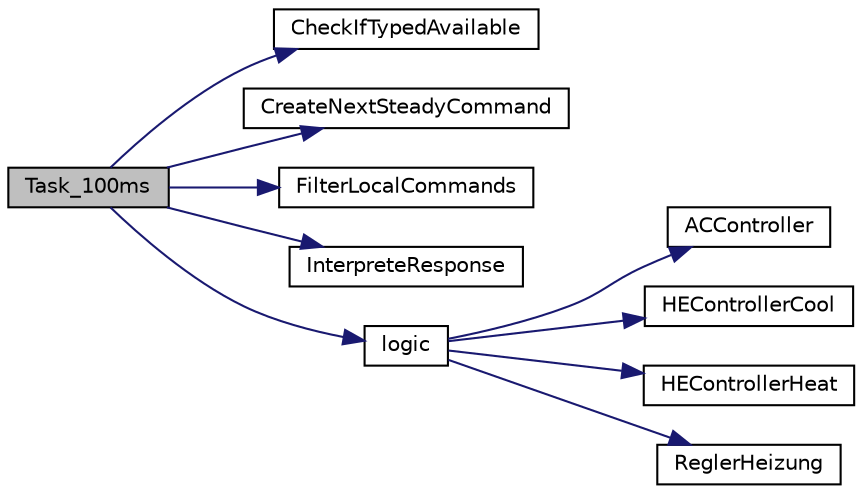digraph "Task_100ms"
{
 // LATEX_PDF_SIZE
  edge [fontname="Helvetica",fontsize="10",labelfontname="Helvetica",labelfontsize="10"];
  node [fontname="Helvetica",fontsize="10",shape=record];
  rankdir="LR";
  Node1 [label="Task_100ms",height=0.2,width=0.4,color="black", fillcolor="grey75", style="filled", fontcolor="black",tooltip="Function Task_100ms called every 100 msec."];
  Node1 -> Node2 [color="midnightblue",fontsize="10",style="solid",fontname="Helvetica"];
  Node2 [label="CheckIfTypedAvailable",height=0.2,width=0.4,color="black", fillcolor="white", style="filled",URL="$_controller_8ino.html#aef8d57dbdb05a99caac118882b35d56c",tooltip="Check if a command has been typed."];
  Node1 -> Node3 [color="midnightblue",fontsize="10",style="solid",fontname="Helvetica"];
  Node3 [label="CreateNextSteadyCommand",height=0.2,width=0.4,color="black", fillcolor="white", style="filled",URL="$_controller_8ino.html#a573a9b79ee6a7e720f5ecc4bbfcb0c87",tooltip=" "];
  Node1 -> Node4 [color="midnightblue",fontsize="10",style="solid",fontname="Helvetica"];
  Node4 [label="FilterLocalCommands",height=0.2,width=0.4,color="black", fillcolor="white", style="filled",URL="$_controller_8ino.html#a90328c9dde97401383a88ad666622063",tooltip="Filter local commands."];
  Node1 -> Node5 [color="midnightblue",fontsize="10",style="solid",fontname="Helvetica"];
  Node5 [label="InterpreteResponse",height=0.2,width=0.4,color="black", fillcolor="white", style="filled",URL="$_controller_8ino.html#a3005755a1cc32c4a6537fc8c5c0fa3cb",tooltip="Interpret an I²C response from the plant."];
  Node1 -> Node6 [color="midnightblue",fontsize="10",style="solid",fontname="Helvetica"];
  Node6 [label="logic",height=0.2,width=0.4,color="black", fillcolor="white", style="filled",URL="$_controller_8ino.html#a891ab028bd00ce90bbf291a355410e1e",tooltip=" "];
  Node6 -> Node7 [color="midnightblue",fontsize="10",style="solid",fontname="Helvetica"];
  Node7 [label="ACController",height=0.2,width=0.4,color="black", fillcolor="white", style="filled",URL="$_controller_8ino.html#ab10f597b51a01881bc3bfda2edc9daa2",tooltip=" "];
  Node6 -> Node8 [color="midnightblue",fontsize="10",style="solid",fontname="Helvetica"];
  Node8 [label="HEControllerCool",height=0.2,width=0.4,color="black", fillcolor="white", style="filled",URL="$_controller_8ino.html#afd15f02b5b76c27ce9d24b1202353803",tooltip=" "];
  Node6 -> Node9 [color="midnightblue",fontsize="10",style="solid",fontname="Helvetica"];
  Node9 [label="HEControllerHeat",height=0.2,width=0.4,color="black", fillcolor="white", style="filled",URL="$_controller_8ino.html#aa4542df6529eb717fdc0a3105fe8a6f2",tooltip=" "];
  Node6 -> Node10 [color="midnightblue",fontsize="10",style="solid",fontname="Helvetica"];
  Node10 [label="ReglerHeizung",height=0.2,width=0.4,color="black", fillcolor="white", style="filled",URL="$_controller_8ino.html#a090aec666da0a428e48e596f9460a5ec",tooltip=" "];
}
